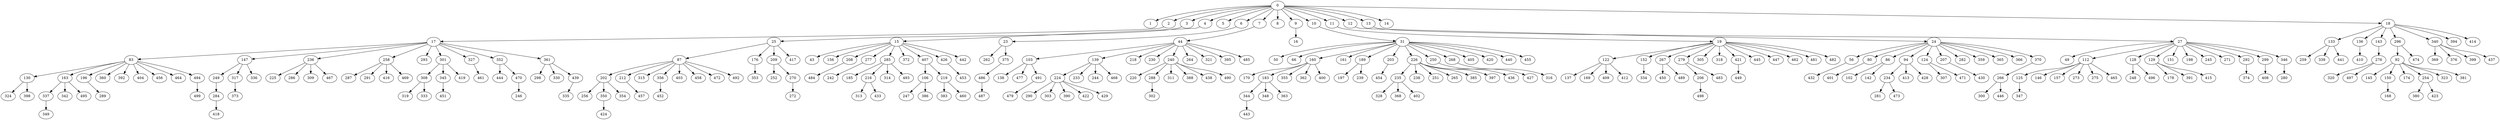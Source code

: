 digraph {
	0 [label=0]
	1 [label=1]
	2 [label=2]
	3 [label=3]
	4 [label=4]
	5 [label=5]
	6 [label=6]
	7 [label=7]
	8 [label=8]
	9 [label=9]
	10 [label=10]
	11 [label=11]
	12 [label=12]
	13 [label=13]
	14 [label=14]
	18 [label=18]
	17 [label=17]
	25 [label=25]
	15 [label=15]
	23 [label=23]
	44 [label=44]
	16 [label=16]
	31 [label=31]
	19 [label=19]
	24 [label=24]
	27 [label=27]
	133 [label=133]
	136 [label=136]
	143 [label=143]
	296 [label=296]
	340 [label=340]
	394 [label=394]
	414 [label=414]
	83 [label=83]
	147 [label=147]
	236 [label=236]
	258 [label=258]
	293 [label=293]
	301 [label=301]
	327 [label=327]
	352 [label=352]
	361 [label=361]
	87 [label=87]
	176 [label=176]
	209 [label=209]
	417 [label=417]
	43 [label=43]
	156 [label=156]
	208 [label=208]
	277 [label=277]
	285 [label=285]
	372 [label=372]
	407 [label=407]
	426 [label=426]
	442 [label=442]
	262 [label=262]
	375 [label=375]
	103 [label=103]
	139 [label=139]
	218 [label=218]
	230 [label=230]
	240 [label=240]
	264 [label=264]
	321 [label=321]
	395 [label=395]
	485 [label=485]
	50 [label=50]
	66 [label=66]
	160 [label=160]
	161 [label=161]
	189 [label=189]
	203 [label=203]
	226 [label=226]
	250 [label=250]
	268 [label=268]
	405 [label=405]
	420 [label=420]
	440 [label=440]
	455 [label=455]
	122 [label=122]
	152 [label=152]
	267 [label=267]
	279 [label=279]
	305 [label=305]
	318 [label=318]
	421 [label=421]
	445 [label=445]
	447 [label=447]
	462 [label=462]
	481 [label=481]
	482 [label=482]
	56 [label=56]
	80 [label=80]
	86 [label=86]
	94 [label=94]
	124 [label=124]
	207 [label=207]
	282 [label=282]
	359 [label=359]
	365 [label=365]
	366 [label=366]
	370 [label=370]
	49 [label=49]
	112 [label=112]
	128 [label=128]
	129 [label=129]
	151 [label=151]
	198 [label=198]
	245 [label=245]
	271 [label=271]
	292 [label=292]
	299 [label=299]
	346 [label=346]
	259 [label=259]
	339 [label=339]
	441 [label=441]
	410 [label=410]
	276 [label=276]
	92 [label=92]
	474 [label=474]
	369 [label=369]
	376 [label=376]
	399 [label=399]
	437 [label=437]
	130 [label=130]
	163 [label=163]
	196 [label=196]
	360 [label=360]
	392 [label=392]
	404 [label=404]
	456 [label=456]
	464 [label=464]
	494 [label=494]
	249 [label=249]
	317 [label=317]
	336 [label=336]
	225 [label=225]
	286 [label=286]
	309 [label=309]
	467 [label=467]
	287 [label=287]
	291 [label=291]
	416 [label=416]
	469 [label=469]
	308 [label=308]
	345 [label=345]
	419 [label=419]
	461 [label=461]
	444 [label=444]
	470 [label=470]
	298 [label=298]
	330 [label=330]
	439 [label=439]
	202 [label=202]
	212 [label=212]
	315 [label=315]
	356 [label=356]
	403 [label=403]
	458 [label=458]
	472 [label=472]
	492 [label=492]
	353 [label=353]
	252 [label=252]
	270 [label=270]
	484 [label=484]
	242 [label=242]
	185 [label=185]
	216 [label=216]
	314 [label=314]
	493 [label=493]
	106 [label=106]
	219 [label=219]
	453 [label=453]
	486 [label=486]
	138 [label=138]
	477 [label=477]
	491 [label=491]
	224 [label=224]
	233 [label=233]
	244 [label=244]
	468 [label=468]
	220 [label=220]
	288 [label=288]
	311 [label=311]
	388 [label=388]
	438 [label=438]
	490 [label=490]
	170 [label=170]
	183 [label=183]
	355 [label=355]
	362 [label=362]
	400 [label=400]
	197 [label=197]
	239 [label=239]
	454 [label=454]
	235 [label=235]
	238 [label=238]
	251 [label=251]
	265 [label=265]
	385 [label=385]
	397 [label=397]
	436 [label=436]
	427 [label=427]
	316 [label=316]
	137 [label=137]
	169 [label=169]
	409 [label=409]
	412 [label=412]
	334 [label=334]
	450 [label=450]
	489 [label=489]
	206 [label=206]
	483 [label=483]
	449 [label=449]
	432 [label=432]
	401 [label=401]
	102 [label=102]
	142 [label=142]
	234 [label=234]
	413 [label=413]
	428 [label=428]
	307 [label=307]
	471 [label=471]
	430 [label=430]
	266 [label=266]
	125 [label=125]
	146 [label=146]
	157 [label=157]
	273 [label=273]
	275 [label=275]
	465 [label=465]
	248 [label=248]
	496 [label=496]
	178 [label=178]
	391 [label=391]
	415 [label=415]
	374 [label=374]
	408 [label=408]
	280 [label=280]
	320 [label=320]
	497 [label=497]
	145 [label=145]
	150 [label=150]
	174 [label=174]
	254 [label=254]
	323 [label=323]
	381 [label=381]
	324 [label=324]
	398 [label=398]
	337 [label=337]
	342 [label=342]
	495 [label=495]
	289 [label=289]
	499 [label=499]
	284 [label=284]
	373 [label=373]
	319 [label=319]
	333 [label=333]
	451 [label=451]
	246 [label=246]
	335 [label=335]
	256 [label=256]
	350 [label=350]
	354 [label=354]
	457 [label=457]
	452 [label=452]
	272 [label=272]
	313 [label=313]
	433 [label=433]
	247 [label=247]
	386 [label=386]
	383 [label=383]
	460 [label=460]
	487 [label=487]
	479 [label=479]
	290 [label=290]
	303 [label=303]
	390 [label=390]
	422 [label=422]
	429 [label=429]
	302 [label=302]
	344 [label=344]
	348 [label=348]
	363 [label=363]
	328 [label=328]
	368 [label=368]
	402 [label=402]
	498 [label=498]
	281 [label=281]
	473 [label=473]
	300 [label=300]
	446 [label=446]
	347 [label=347]
	168 [label=168]
	380 [label=380]
	423 [label=423]
	349 [label=349]
	418 [label=418]
	424 [label=424]
	443 [label=443]
	0 -> 1
	0 -> 2
	0 -> 3
	0 -> 4
	0 -> 5
	0 -> 6
	0 -> 7
	0 -> 8
	0 -> 9
	0 -> 10
	0 -> 11
	0 -> 12
	0 -> 13
	0 -> 14
	0 -> 18
	2 -> 17
	3 -> 25
	4 -> 15
	6 -> 23
	7 -> 44
	9 -> 16
	10 -> 31
	11 -> 19
	12 -> 24
	13 -> 27
	18 -> 133
	18 -> 136
	18 -> 143
	18 -> 296
	18 -> 340
	18 -> 394
	18 -> 414
	17 -> 83
	17 -> 147
	17 -> 236
	17 -> 258
	17 -> 293
	17 -> 301
	17 -> 327
	17 -> 352
	17 -> 361
	25 -> 87
	25 -> 176
	25 -> 209
	25 -> 417
	15 -> 43
	15 -> 156
	15 -> 208
	15 -> 277
	15 -> 285
	15 -> 372
	15 -> 407
	15 -> 426
	15 -> 442
	23 -> 262
	23 -> 375
	44 -> 103
	44 -> 139
	44 -> 218
	44 -> 230
	44 -> 240
	44 -> 264
	44 -> 321
	44 -> 395
	44 -> 485
	31 -> 50
	31 -> 66
	31 -> 160
	31 -> 161
	31 -> 189
	31 -> 203
	31 -> 226
	31 -> 250
	31 -> 268
	31 -> 405
	31 -> 420
	31 -> 440
	31 -> 455
	19 -> 122
	19 -> 152
	19 -> 267
	19 -> 279
	19 -> 305
	19 -> 318
	19 -> 421
	19 -> 445
	19 -> 447
	19 -> 462
	19 -> 481
	19 -> 482
	24 -> 56
	24 -> 80
	24 -> 86
	24 -> 94
	24 -> 124
	24 -> 207
	24 -> 282
	24 -> 359
	24 -> 365
	24 -> 366
	24 -> 370
	27 -> 49
	27 -> 112
	27 -> 128
	27 -> 129
	27 -> 151
	27 -> 198
	27 -> 245
	27 -> 271
	27 -> 292
	27 -> 299
	27 -> 346
	133 -> 259
	133 -> 339
	133 -> 441
	136 -> 410
	143 -> 276
	296 -> 92
	296 -> 474
	340 -> 369
	340 -> 376
	340 -> 399
	340 -> 437
	83 -> 130
	83 -> 163
	83 -> 196
	83 -> 360
	83 -> 392
	83 -> 404
	83 -> 456
	83 -> 464
	83 -> 494
	147 -> 249
	147 -> 317
	147 -> 336
	236 -> 225
	236 -> 286
	236 -> 309
	236 -> 467
	258 -> 287
	258 -> 291
	258 -> 416
	258 -> 469
	301 -> 308
	301 -> 345
	301 -> 419
	327 -> 461
	352 -> 444
	352 -> 470
	361 -> 298
	361 -> 330
	361 -> 439
	87 -> 202
	87 -> 212
	87 -> 315
	87 -> 356
	87 -> 403
	87 -> 458
	87 -> 472
	87 -> 492
	176 -> 353
	209 -> 252
	209 -> 270
	208 -> 484
	277 -> 242
	285 -> 185
	285 -> 216
	285 -> 314
	285 -> 493
	407 -> 106
	407 -> 219
	426 -> 453
	375 -> 486
	103 -> 138
	103 -> 477
	103 -> 491
	139 -> 224
	139 -> 233
	139 -> 244
	139 -> 468
	240 -> 220
	240 -> 288
	240 -> 311
	240 -> 388
	240 -> 438
	240 -> 490
	160 -> 170
	160 -> 183
	160 -> 355
	160 -> 362
	160 -> 400
	189 -> 197
	189 -> 239
	203 -> 454
	226 -> 235
	226 -> 238
	226 -> 251
	226 -> 265
	226 -> 385
	226 -> 397
	226 -> 436
	250 -> 427
	268 -> 316
	122 -> 137
	122 -> 169
	122 -> 409
	122 -> 412
	152 -> 334
	267 -> 450
	267 -> 489
	279 -> 206
	279 -> 483
	421 -> 449
	56 -> 432
	80 -> 401
	86 -> 102
	86 -> 142
	94 -> 234
	94 -> 413
	94 -> 428
	124 -> 307
	124 -> 471
	207 -> 430
	370 -> 266
	112 -> 125
	112 -> 146
	112 -> 157
	112 -> 273
	112 -> 275
	112 -> 465
	128 -> 248
	128 -> 496
	129 -> 178
	129 -> 391
	129 -> 415
	292 -> 374
	299 -> 408
	346 -> 280
	276 -> 320
	276 -> 497
	92 -> 145
	92 -> 150
	92 -> 174
	92 -> 254
	92 -> 323
	92 -> 381
	130 -> 324
	130 -> 398
	163 -> 337
	163 -> 342
	163 -> 495
	196 -> 289
	494 -> 499
	249 -> 284
	317 -> 373
	308 -> 319
	308 -> 333
	345 -> 451
	470 -> 246
	439 -> 335
	202 -> 256
	202 -> 350
	202 -> 354
	212 -> 457
	356 -> 452
	270 -> 272
	216 -> 313
	216 -> 433
	106 -> 247
	106 -> 386
	219 -> 383
	219 -> 460
	486 -> 487
	491 -> 479
	224 -> 290
	224 -> 303
	224 -> 390
	224 -> 422
	224 -> 429
	288 -> 302
	183 -> 344
	183 -> 348
	183 -> 363
	235 -> 328
	235 -> 368
	235 -> 402
	206 -> 498
	234 -> 281
	234 -> 473
	266 -> 300
	266 -> 446
	125 -> 347
	150 -> 168
	254 -> 380
	254 -> 423
	337 -> 349
	284 -> 418
	350 -> 424
	344 -> 443
}
